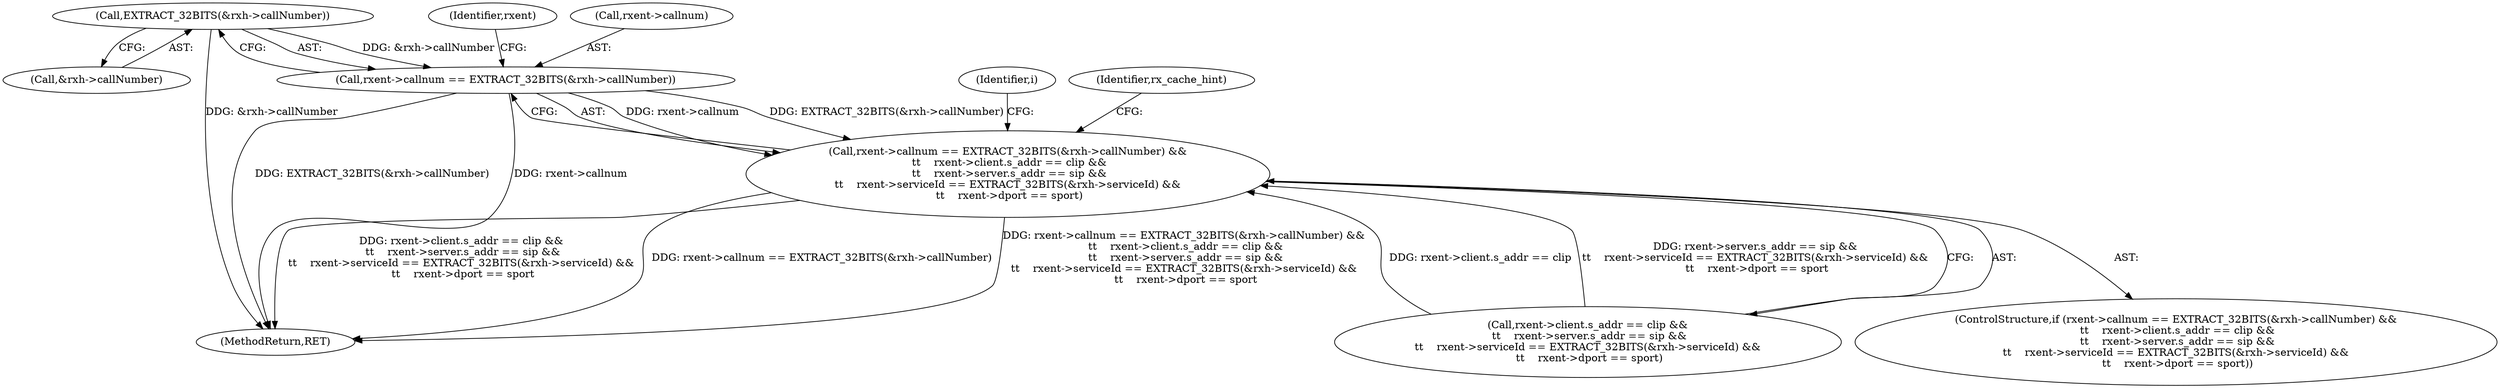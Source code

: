 digraph "0_tcpdump_c24922e692a52121e853a84ead6b9337f4c08a94@pointer" {
"1000148" [label="(Call,EXTRACT_32BITS(&rxh->callNumber))"];
"1000144" [label="(Call,rxent->callnum == EXTRACT_32BITS(&rxh->callNumber))"];
"1000143" [label="(Call,rxent->callnum == EXTRACT_32BITS(&rxh->callNumber) &&\n \t\t    rxent->client.s_addr == clip &&\n \t\t    rxent->server.s_addr == sip &&\n\t\t    rxent->serviceId == EXTRACT_32BITS(&rxh->serviceId) &&\n \t\t    rxent->dport == sport)"];
"1000157" [label="(Identifier,rxent)"];
"1000142" [label="(ControlStructure,if (rxent->callnum == EXTRACT_32BITS(&rxh->callNumber) &&\n \t\t    rxent->client.s_addr == clip &&\n \t\t    rxent->server.s_addr == sip &&\n\t\t    rxent->serviceId == EXTRACT_32BITS(&rxh->serviceId) &&\n \t\t    rxent->dport == sport))"];
"1000143" [label="(Call,rxent->callnum == EXTRACT_32BITS(&rxh->callNumber) &&\n \t\t    rxent->client.s_addr == clip &&\n \t\t    rxent->server.s_addr == sip &&\n\t\t    rxent->serviceId == EXTRACT_32BITS(&rxh->serviceId) &&\n \t\t    rxent->dport == sport)"];
"1000199" [label="(Identifier,i)"];
"1000148" [label="(Call,EXTRACT_32BITS(&rxh->callNumber))"];
"1000145" [label="(Call,rxent->callnum)"];
"1000153" [label="(Call,rxent->client.s_addr == clip &&\n \t\t    rxent->server.s_addr == sip &&\n\t\t    rxent->serviceId == EXTRACT_32BITS(&rxh->serviceId) &&\n \t\t    rxent->dport == sport)"];
"1000149" [label="(Call,&rxh->callNumber)"];
"1000209" [label="(MethodReturn,RET)"];
"1000144" [label="(Call,rxent->callnum == EXTRACT_32BITS(&rxh->callNumber))"];
"1000186" [label="(Identifier,rx_cache_hint)"];
"1000148" -> "1000144"  [label="AST: "];
"1000148" -> "1000149"  [label="CFG: "];
"1000149" -> "1000148"  [label="AST: "];
"1000144" -> "1000148"  [label="CFG: "];
"1000148" -> "1000209"  [label="DDG: &rxh->callNumber"];
"1000148" -> "1000144"  [label="DDG: &rxh->callNumber"];
"1000144" -> "1000143"  [label="AST: "];
"1000145" -> "1000144"  [label="AST: "];
"1000157" -> "1000144"  [label="CFG: "];
"1000143" -> "1000144"  [label="CFG: "];
"1000144" -> "1000209"  [label="DDG: EXTRACT_32BITS(&rxh->callNumber)"];
"1000144" -> "1000209"  [label="DDG: rxent->callnum"];
"1000144" -> "1000143"  [label="DDG: rxent->callnum"];
"1000144" -> "1000143"  [label="DDG: EXTRACT_32BITS(&rxh->callNumber)"];
"1000143" -> "1000142"  [label="AST: "];
"1000143" -> "1000153"  [label="CFG: "];
"1000153" -> "1000143"  [label="AST: "];
"1000186" -> "1000143"  [label="CFG: "];
"1000199" -> "1000143"  [label="CFG: "];
"1000143" -> "1000209"  [label="DDG: rxent->client.s_addr == clip &&\n \t\t    rxent->server.s_addr == sip &&\n\t\t    rxent->serviceId == EXTRACT_32BITS(&rxh->serviceId) &&\n \t\t    rxent->dport == sport"];
"1000143" -> "1000209"  [label="DDG: rxent->callnum == EXTRACT_32BITS(&rxh->callNumber)"];
"1000143" -> "1000209"  [label="DDG: rxent->callnum == EXTRACT_32BITS(&rxh->callNumber) &&\n \t\t    rxent->client.s_addr == clip &&\n \t\t    rxent->server.s_addr == sip &&\n\t\t    rxent->serviceId == EXTRACT_32BITS(&rxh->serviceId) &&\n \t\t    rxent->dport == sport"];
"1000153" -> "1000143"  [label="DDG: rxent->client.s_addr == clip"];
"1000153" -> "1000143"  [label="DDG: rxent->server.s_addr == sip &&\n\t\t    rxent->serviceId == EXTRACT_32BITS(&rxh->serviceId) &&\n \t\t    rxent->dport == sport"];
}
